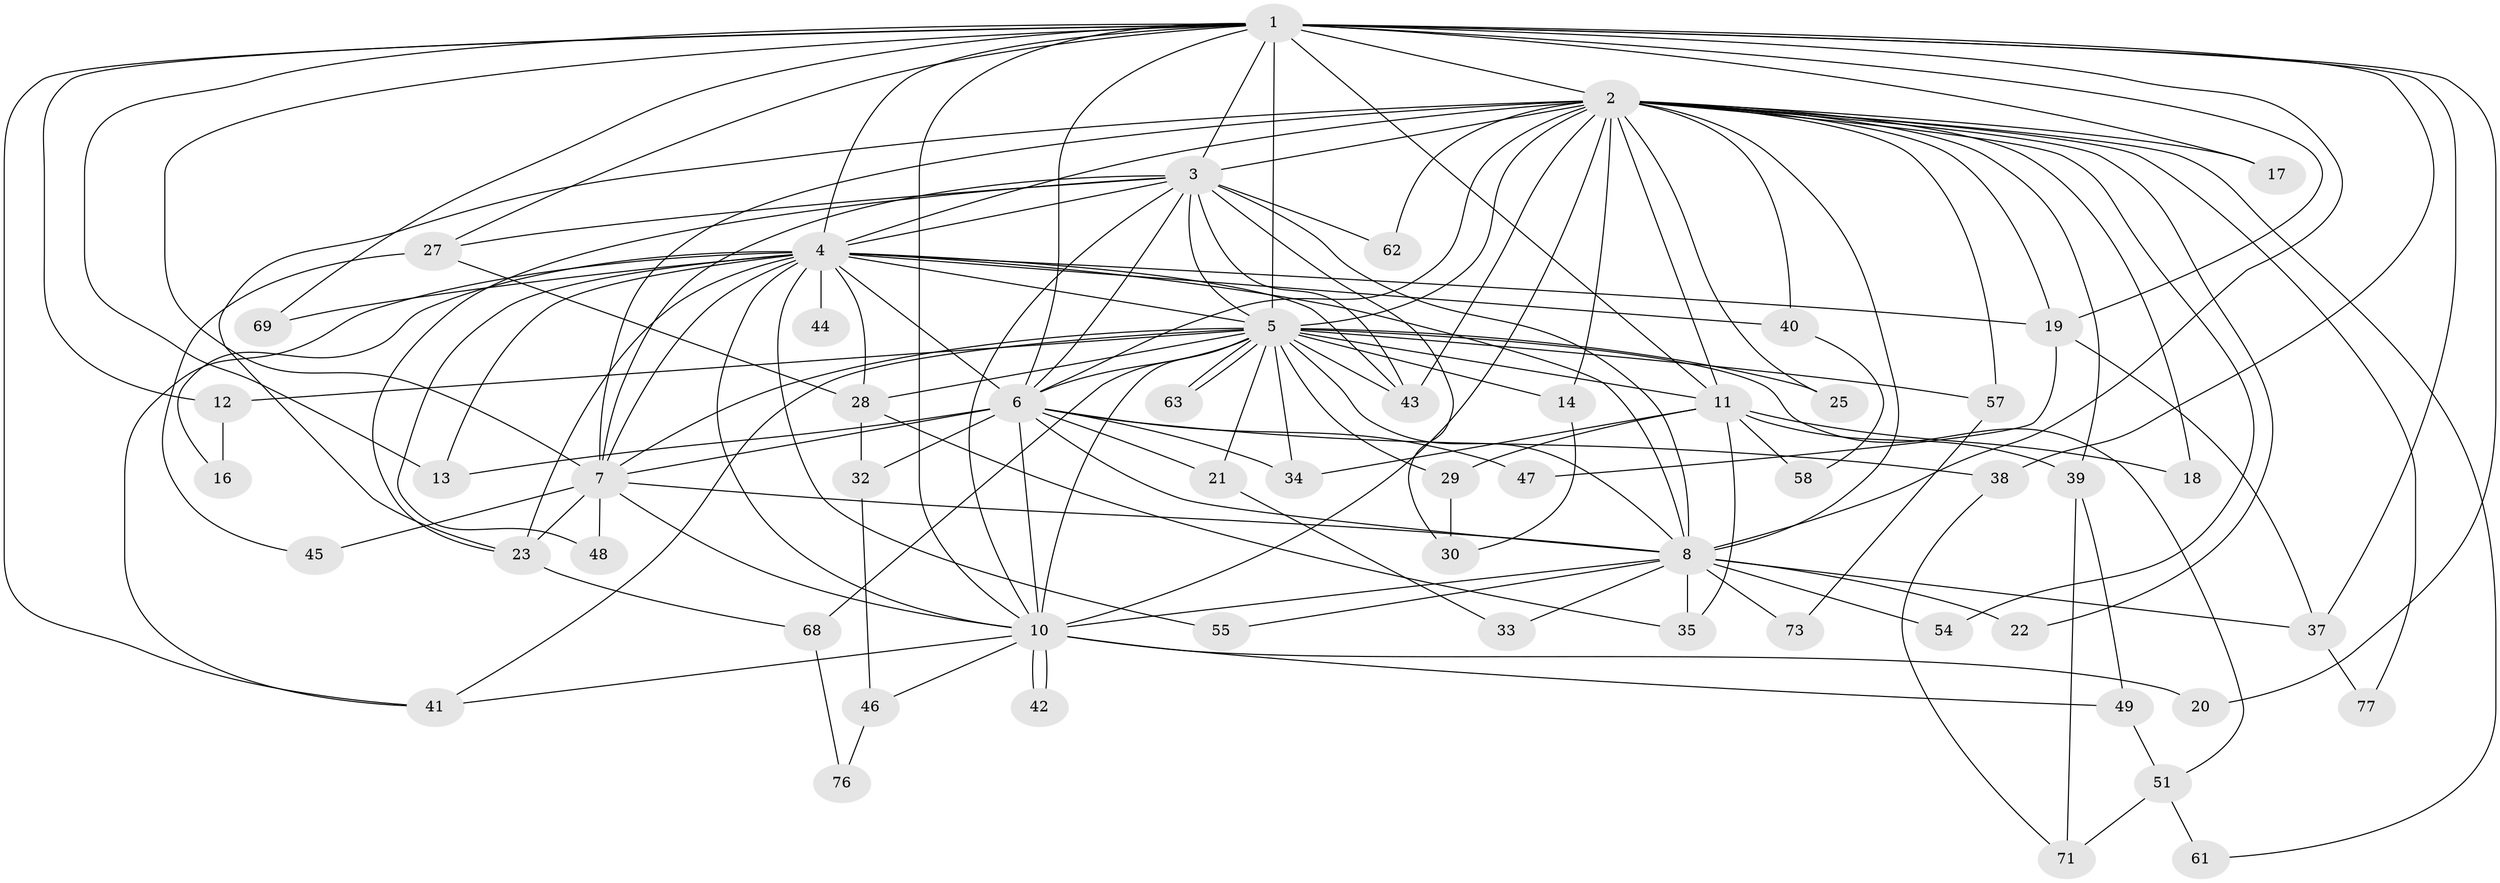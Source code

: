 // original degree distribution, {22: 0.012658227848101266, 16: 0.0379746835443038, 14: 0.012658227848101266, 17: 0.02531645569620253, 24: 0.012658227848101266, 12: 0.012658227848101266, 20: 0.012658227848101266, 9: 0.012658227848101266, 3: 0.24050632911392406, 2: 0.4810126582278481, 4: 0.08860759493670886, 5: 0.0379746835443038, 7: 0.012658227848101266}
// Generated by graph-tools (version 1.1) at 2025/41/03/06/25 10:41:42]
// undirected, 57 vertices, 146 edges
graph export_dot {
graph [start="1"]
  node [color=gray90,style=filled];
  1 [super="+66"];
  2 [super="+9"];
  3 [super="+67"];
  4 [super="+36"];
  5 [super="+59"];
  6 [super="+79"];
  7 [super="+26"];
  8 [super="+15"];
  10 [super="+60"];
  11 [super="+56"];
  12;
  13;
  14 [super="+74"];
  16;
  17;
  18;
  19 [super="+31"];
  20;
  21 [super="+72"];
  22;
  23 [super="+24"];
  25;
  27;
  28 [super="+64"];
  29;
  30;
  32;
  33;
  34;
  35 [super="+78"];
  37 [super="+53"];
  38;
  39 [super="+65"];
  40 [super="+50"];
  41 [super="+52"];
  42;
  43 [super="+70"];
  44;
  45;
  46;
  47;
  48;
  49;
  51;
  54;
  55;
  57;
  58;
  61;
  62;
  63;
  68;
  69;
  71 [super="+75"];
  73;
  76;
  77;
  1 -- 2 [weight=2];
  1 -- 3;
  1 -- 4;
  1 -- 5;
  1 -- 6 [weight=2];
  1 -- 7;
  1 -- 8 [weight=2];
  1 -- 10;
  1 -- 11;
  1 -- 12;
  1 -- 13;
  1 -- 17;
  1 -- 19;
  1 -- 20;
  1 -- 27;
  1 -- 38;
  1 -- 41;
  1 -- 69;
  1 -- 37;
  2 -- 3 [weight=2];
  2 -- 4 [weight=2];
  2 -- 5 [weight=2];
  2 -- 6 [weight=2];
  2 -- 7 [weight=2];
  2 -- 8 [weight=2];
  2 -- 10 [weight=2];
  2 -- 39 [weight=2];
  2 -- 40 [weight=2];
  2 -- 54;
  2 -- 61;
  2 -- 62;
  2 -- 77;
  2 -- 14;
  2 -- 17;
  2 -- 18;
  2 -- 22;
  2 -- 25;
  2 -- 57;
  2 -- 19;
  2 -- 11;
  2 -- 43;
  2 -- 23;
  3 -- 4;
  3 -- 5;
  3 -- 6;
  3 -- 7;
  3 -- 8;
  3 -- 10;
  3 -- 23;
  3 -- 27;
  3 -- 30;
  3 -- 62;
  3 -- 43;
  4 -- 5;
  4 -- 6;
  4 -- 7;
  4 -- 8;
  4 -- 10;
  4 -- 16;
  4 -- 19;
  4 -- 23;
  4 -- 28;
  4 -- 43;
  4 -- 55;
  4 -- 69;
  4 -- 48;
  4 -- 40;
  4 -- 41;
  4 -- 44;
  4 -- 13;
  5 -- 6;
  5 -- 7;
  5 -- 8;
  5 -- 10;
  5 -- 11;
  5 -- 12;
  5 -- 14;
  5 -- 21;
  5 -- 25;
  5 -- 29;
  5 -- 34;
  5 -- 43;
  5 -- 51;
  5 -- 57;
  5 -- 63;
  5 -- 63;
  5 -- 68;
  5 -- 41;
  5 -- 28;
  6 -- 7;
  6 -- 8;
  6 -- 10;
  6 -- 13;
  6 -- 21;
  6 -- 32;
  6 -- 38;
  6 -- 47;
  6 -- 34;
  7 -- 8;
  7 -- 10;
  7 -- 45;
  7 -- 48;
  7 -- 23;
  8 -- 10;
  8 -- 22;
  8 -- 33;
  8 -- 35;
  8 -- 37;
  8 -- 54;
  8 -- 55;
  8 -- 73;
  10 -- 20;
  10 -- 42 [weight=2];
  10 -- 42;
  10 -- 46;
  10 -- 49;
  10 -- 41;
  11 -- 18;
  11 -- 29;
  11 -- 34;
  11 -- 35;
  11 -- 58;
  11 -- 39;
  12 -- 16;
  14 -- 30;
  19 -- 47;
  19 -- 37;
  21 -- 33;
  23 -- 68;
  27 -- 28;
  27 -- 45;
  28 -- 32;
  28 -- 35;
  29 -- 30;
  32 -- 46;
  37 -- 77;
  38 -- 71;
  39 -- 49;
  39 -- 71;
  40 -- 58;
  46 -- 76;
  49 -- 51;
  51 -- 61;
  51 -- 71;
  57 -- 73;
  68 -- 76;
}
